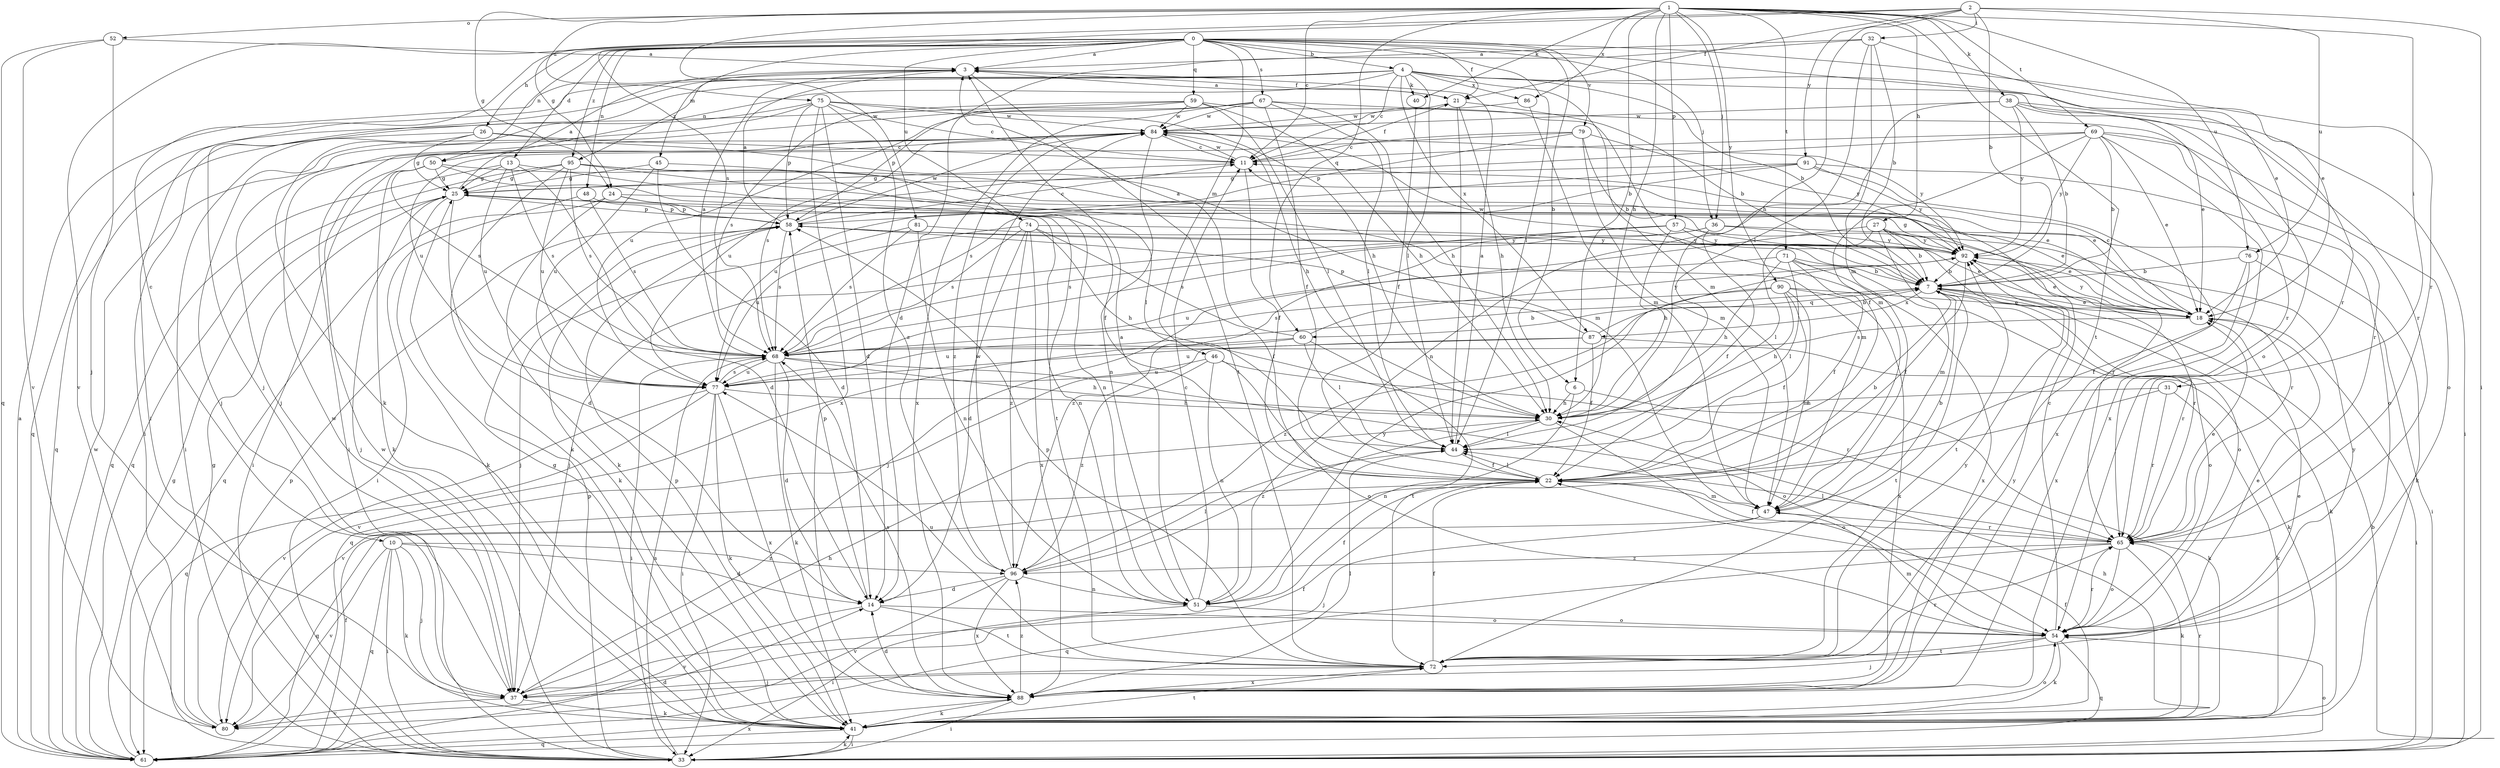 strict digraph  {
0;
1;
2;
3;
4;
6;
7;
10;
11;
13;
14;
18;
21;
22;
24;
25;
26;
27;
30;
31;
32;
33;
36;
37;
38;
40;
41;
44;
45;
46;
47;
48;
50;
51;
52;
54;
57;
58;
59;
60;
61;
65;
67;
68;
69;
71;
72;
74;
75;
76;
77;
79;
80;
81;
84;
86;
87;
88;
90;
91;
92;
95;
96;
0 -> 3  [label=a];
0 -> 4  [label=b];
0 -> 6  [label=b];
0 -> 10  [label=c];
0 -> 13  [label=d];
0 -> 18  [label=e];
0 -> 21  [label=f];
0 -> 26  [label=h];
0 -> 36  [label=j];
0 -> 44  [label=l];
0 -> 45  [label=m];
0 -> 46  [label=m];
0 -> 48  [label=n];
0 -> 50  [label=n];
0 -> 59  [label=q];
0 -> 65  [label=r];
0 -> 67  [label=s];
0 -> 74  [label=u];
0 -> 79  [label=v];
0 -> 80  [label=v];
0 -> 95  [label=z];
1 -> 6  [label=b];
1 -> 11  [label=c];
1 -> 24  [label=g];
1 -> 27  [label=h];
1 -> 30  [label=h];
1 -> 31  [label=i];
1 -> 36  [label=j];
1 -> 38  [label=k];
1 -> 40  [label=k];
1 -> 52  [label=o];
1 -> 57  [label=p];
1 -> 60  [label=q];
1 -> 69  [label=t];
1 -> 71  [label=t];
1 -> 72  [label=t];
1 -> 75  [label=u];
1 -> 76  [label=u];
1 -> 81  [label=w];
1 -> 86  [label=x];
1 -> 90  [label=y];
2 -> 7  [label=b];
2 -> 21  [label=f];
2 -> 24  [label=g];
2 -> 30  [label=h];
2 -> 32  [label=i];
2 -> 33  [label=i];
2 -> 68  [label=s];
2 -> 76  [label=u];
2 -> 91  [label=y];
3 -> 21  [label=f];
3 -> 72  [label=t];
3 -> 95  [label=z];
4 -> 7  [label=b];
4 -> 11  [label=c];
4 -> 33  [label=i];
4 -> 37  [label=j];
4 -> 40  [label=k];
4 -> 41  [label=k];
4 -> 44  [label=l];
4 -> 47  [label=m];
4 -> 50  [label=n];
4 -> 54  [label=o];
4 -> 65  [label=r];
4 -> 86  [label=x];
4 -> 87  [label=x];
6 -> 30  [label=h];
6 -> 41  [label=k];
6 -> 51  [label=n];
7 -> 18  [label=e];
7 -> 41  [label=k];
7 -> 54  [label=o];
7 -> 60  [label=q];
7 -> 65  [label=r];
7 -> 72  [label=t];
7 -> 84  [label=w];
7 -> 87  [label=x];
10 -> 14  [label=d];
10 -> 33  [label=i];
10 -> 37  [label=j];
10 -> 41  [label=k];
10 -> 61  [label=q];
10 -> 80  [label=v];
10 -> 96  [label=z];
11 -> 21  [label=f];
11 -> 22  [label=f];
11 -> 25  [label=g];
11 -> 84  [label=w];
13 -> 14  [label=d];
13 -> 22  [label=f];
13 -> 25  [label=g];
13 -> 61  [label=q];
13 -> 68  [label=s];
13 -> 77  [label=u];
14 -> 54  [label=o];
14 -> 58  [label=p];
14 -> 72  [label=t];
14 -> 80  [label=v];
18 -> 11  [label=c];
18 -> 33  [label=i];
18 -> 68  [label=s];
18 -> 92  [label=y];
21 -> 3  [label=a];
21 -> 7  [label=b];
21 -> 30  [label=h];
21 -> 44  [label=l];
21 -> 84  [label=w];
22 -> 7  [label=b];
22 -> 44  [label=l];
22 -> 47  [label=m];
24 -> 41  [label=k];
24 -> 51  [label=n];
24 -> 58  [label=p];
24 -> 61  [label=q];
24 -> 65  [label=r];
25 -> 3  [label=a];
25 -> 14  [label=d];
25 -> 18  [label=e];
25 -> 37  [label=j];
25 -> 41  [label=k];
25 -> 58  [label=p];
26 -> 11  [label=c];
26 -> 25  [label=g];
26 -> 33  [label=i];
26 -> 47  [label=m];
26 -> 61  [label=q];
27 -> 7  [label=b];
27 -> 37  [label=j];
27 -> 44  [label=l];
27 -> 47  [label=m];
27 -> 65  [label=r];
27 -> 72  [label=t];
27 -> 92  [label=y];
30 -> 44  [label=l];
30 -> 54  [label=o];
30 -> 96  [label=z];
31 -> 30  [label=h];
31 -> 41  [label=k];
31 -> 65  [label=r];
31 -> 80  [label=v];
32 -> 3  [label=a];
32 -> 7  [label=b];
32 -> 14  [label=d];
32 -> 18  [label=e];
32 -> 44  [label=l];
32 -> 47  [label=m];
33 -> 7  [label=b];
33 -> 41  [label=k];
33 -> 54  [label=o];
33 -> 58  [label=p];
33 -> 68  [label=s];
33 -> 84  [label=w];
36 -> 22  [label=f];
36 -> 37  [label=j];
36 -> 41  [label=k];
36 -> 68  [label=s];
36 -> 92  [label=y];
37 -> 22  [label=f];
37 -> 30  [label=h];
37 -> 41  [label=k];
37 -> 80  [label=v];
37 -> 84  [label=w];
38 -> 7  [label=b];
38 -> 18  [label=e];
38 -> 33  [label=i];
38 -> 51  [label=n];
38 -> 65  [label=r];
38 -> 84  [label=w];
38 -> 92  [label=y];
40 -> 22  [label=f];
41 -> 22  [label=f];
41 -> 25  [label=g];
41 -> 30  [label=h];
41 -> 33  [label=i];
41 -> 54  [label=o];
41 -> 58  [label=p];
41 -> 61  [label=q];
41 -> 65  [label=r];
41 -> 72  [label=t];
44 -> 3  [label=a];
44 -> 22  [label=f];
45 -> 14  [label=d];
45 -> 25  [label=g];
45 -> 51  [label=n];
45 -> 77  [label=u];
46 -> 51  [label=n];
46 -> 54  [label=o];
46 -> 65  [label=r];
46 -> 77  [label=u];
46 -> 96  [label=z];
47 -> 7  [label=b];
47 -> 37  [label=j];
47 -> 61  [label=q];
47 -> 65  [label=r];
48 -> 33  [label=i];
48 -> 58  [label=p];
48 -> 68  [label=s];
50 -> 18  [label=e];
50 -> 25  [label=g];
50 -> 33  [label=i];
50 -> 41  [label=k];
50 -> 68  [label=s];
50 -> 72  [label=t];
51 -> 3  [label=a];
51 -> 11  [label=c];
51 -> 22  [label=f];
51 -> 33  [label=i];
51 -> 54  [label=o];
51 -> 92  [label=y];
52 -> 3  [label=a];
52 -> 37  [label=j];
52 -> 61  [label=q];
52 -> 80  [label=v];
54 -> 11  [label=c];
54 -> 18  [label=e];
54 -> 37  [label=j];
54 -> 41  [label=k];
54 -> 47  [label=m];
54 -> 61  [label=q];
54 -> 65  [label=r];
54 -> 72  [label=t];
54 -> 92  [label=y];
57 -> 18  [label=e];
57 -> 30  [label=h];
57 -> 68  [label=s];
57 -> 92  [label=y];
57 -> 96  [label=z];
58 -> 3  [label=a];
58 -> 11  [label=c];
58 -> 18  [label=e];
58 -> 41  [label=k];
58 -> 68  [label=s];
58 -> 84  [label=w];
58 -> 92  [label=y];
59 -> 30  [label=h];
59 -> 44  [label=l];
59 -> 47  [label=m];
59 -> 58  [label=p];
59 -> 61  [label=q];
59 -> 68  [label=s];
59 -> 84  [label=w];
60 -> 3  [label=a];
60 -> 44  [label=l];
60 -> 72  [label=t];
60 -> 77  [label=u];
60 -> 80  [label=v];
60 -> 92  [label=y];
61 -> 3  [label=a];
61 -> 14  [label=d];
61 -> 22  [label=f];
61 -> 25  [label=g];
61 -> 84  [label=w];
61 -> 88  [label=x];
65 -> 18  [label=e];
65 -> 22  [label=f];
65 -> 41  [label=k];
65 -> 44  [label=l];
65 -> 54  [label=o];
65 -> 61  [label=q];
65 -> 96  [label=z];
67 -> 22  [label=f];
67 -> 30  [label=h];
67 -> 37  [label=j];
67 -> 44  [label=l];
67 -> 65  [label=r];
67 -> 77  [label=u];
67 -> 84  [label=w];
67 -> 88  [label=x];
68 -> 3  [label=a];
68 -> 7  [label=b];
68 -> 14  [label=d];
68 -> 30  [label=h];
68 -> 33  [label=i];
68 -> 41  [label=k];
68 -> 54  [label=o];
68 -> 77  [label=u];
69 -> 7  [label=b];
69 -> 11  [label=c];
69 -> 18  [label=e];
69 -> 22  [label=f];
69 -> 54  [label=o];
69 -> 65  [label=r];
69 -> 77  [label=u];
69 -> 88  [label=x];
69 -> 92  [label=y];
71 -> 7  [label=b];
71 -> 22  [label=f];
71 -> 30  [label=h];
71 -> 44  [label=l];
71 -> 54  [label=o];
71 -> 77  [label=u];
71 -> 88  [label=x];
72 -> 18  [label=e];
72 -> 22  [label=f];
72 -> 37  [label=j];
72 -> 58  [label=p];
72 -> 65  [label=r];
72 -> 77  [label=u];
72 -> 88  [label=x];
72 -> 92  [label=y];
74 -> 14  [label=d];
74 -> 22  [label=f];
74 -> 30  [label=h];
74 -> 68  [label=s];
74 -> 77  [label=u];
74 -> 88  [label=x];
74 -> 92  [label=y];
74 -> 96  [label=z];
75 -> 11  [label=c];
75 -> 14  [label=d];
75 -> 30  [label=h];
75 -> 33  [label=i];
75 -> 37  [label=j];
75 -> 58  [label=p];
75 -> 84  [label=w];
75 -> 88  [label=x];
75 -> 96  [label=z];
76 -> 7  [label=b];
76 -> 22  [label=f];
76 -> 33  [label=i];
76 -> 88  [label=x];
77 -> 30  [label=h];
77 -> 33  [label=i];
77 -> 41  [label=k];
77 -> 61  [label=q];
77 -> 68  [label=s];
77 -> 80  [label=v];
77 -> 88  [label=x];
79 -> 7  [label=b];
79 -> 11  [label=c];
79 -> 47  [label=m];
79 -> 58  [label=p];
79 -> 77  [label=u];
79 -> 92  [label=y];
80 -> 25  [label=g];
80 -> 58  [label=p];
81 -> 37  [label=j];
81 -> 51  [label=n];
81 -> 68  [label=s];
81 -> 92  [label=y];
84 -> 11  [label=c];
84 -> 30  [label=h];
84 -> 33  [label=i];
84 -> 51  [label=n];
84 -> 68  [label=s];
84 -> 92  [label=y];
84 -> 96  [label=z];
86 -> 47  [label=m];
86 -> 84  [label=w];
87 -> 7  [label=b];
87 -> 22  [label=f];
87 -> 41  [label=k];
87 -> 58  [label=p];
87 -> 61  [label=q];
87 -> 77  [label=u];
88 -> 14  [label=d];
88 -> 33  [label=i];
88 -> 41  [label=k];
88 -> 44  [label=l];
88 -> 68  [label=s];
88 -> 92  [label=y];
88 -> 96  [label=z];
90 -> 18  [label=e];
90 -> 22  [label=f];
90 -> 30  [label=h];
90 -> 47  [label=m];
90 -> 68  [label=s];
90 -> 88  [label=x];
90 -> 96  [label=z];
91 -> 25  [label=g];
91 -> 54  [label=o];
91 -> 68  [label=s];
91 -> 77  [label=u];
91 -> 88  [label=x];
91 -> 92  [label=y];
92 -> 7  [label=b];
92 -> 18  [label=e];
92 -> 22  [label=f];
92 -> 25  [label=g];
92 -> 65  [label=r];
95 -> 18  [label=e];
95 -> 25  [label=g];
95 -> 41  [label=k];
95 -> 44  [label=l];
95 -> 47  [label=m];
95 -> 61  [label=q];
95 -> 68  [label=s];
95 -> 77  [label=u];
96 -> 14  [label=d];
96 -> 44  [label=l];
96 -> 51  [label=n];
96 -> 80  [label=v];
96 -> 84  [label=w];
96 -> 88  [label=x];
}
